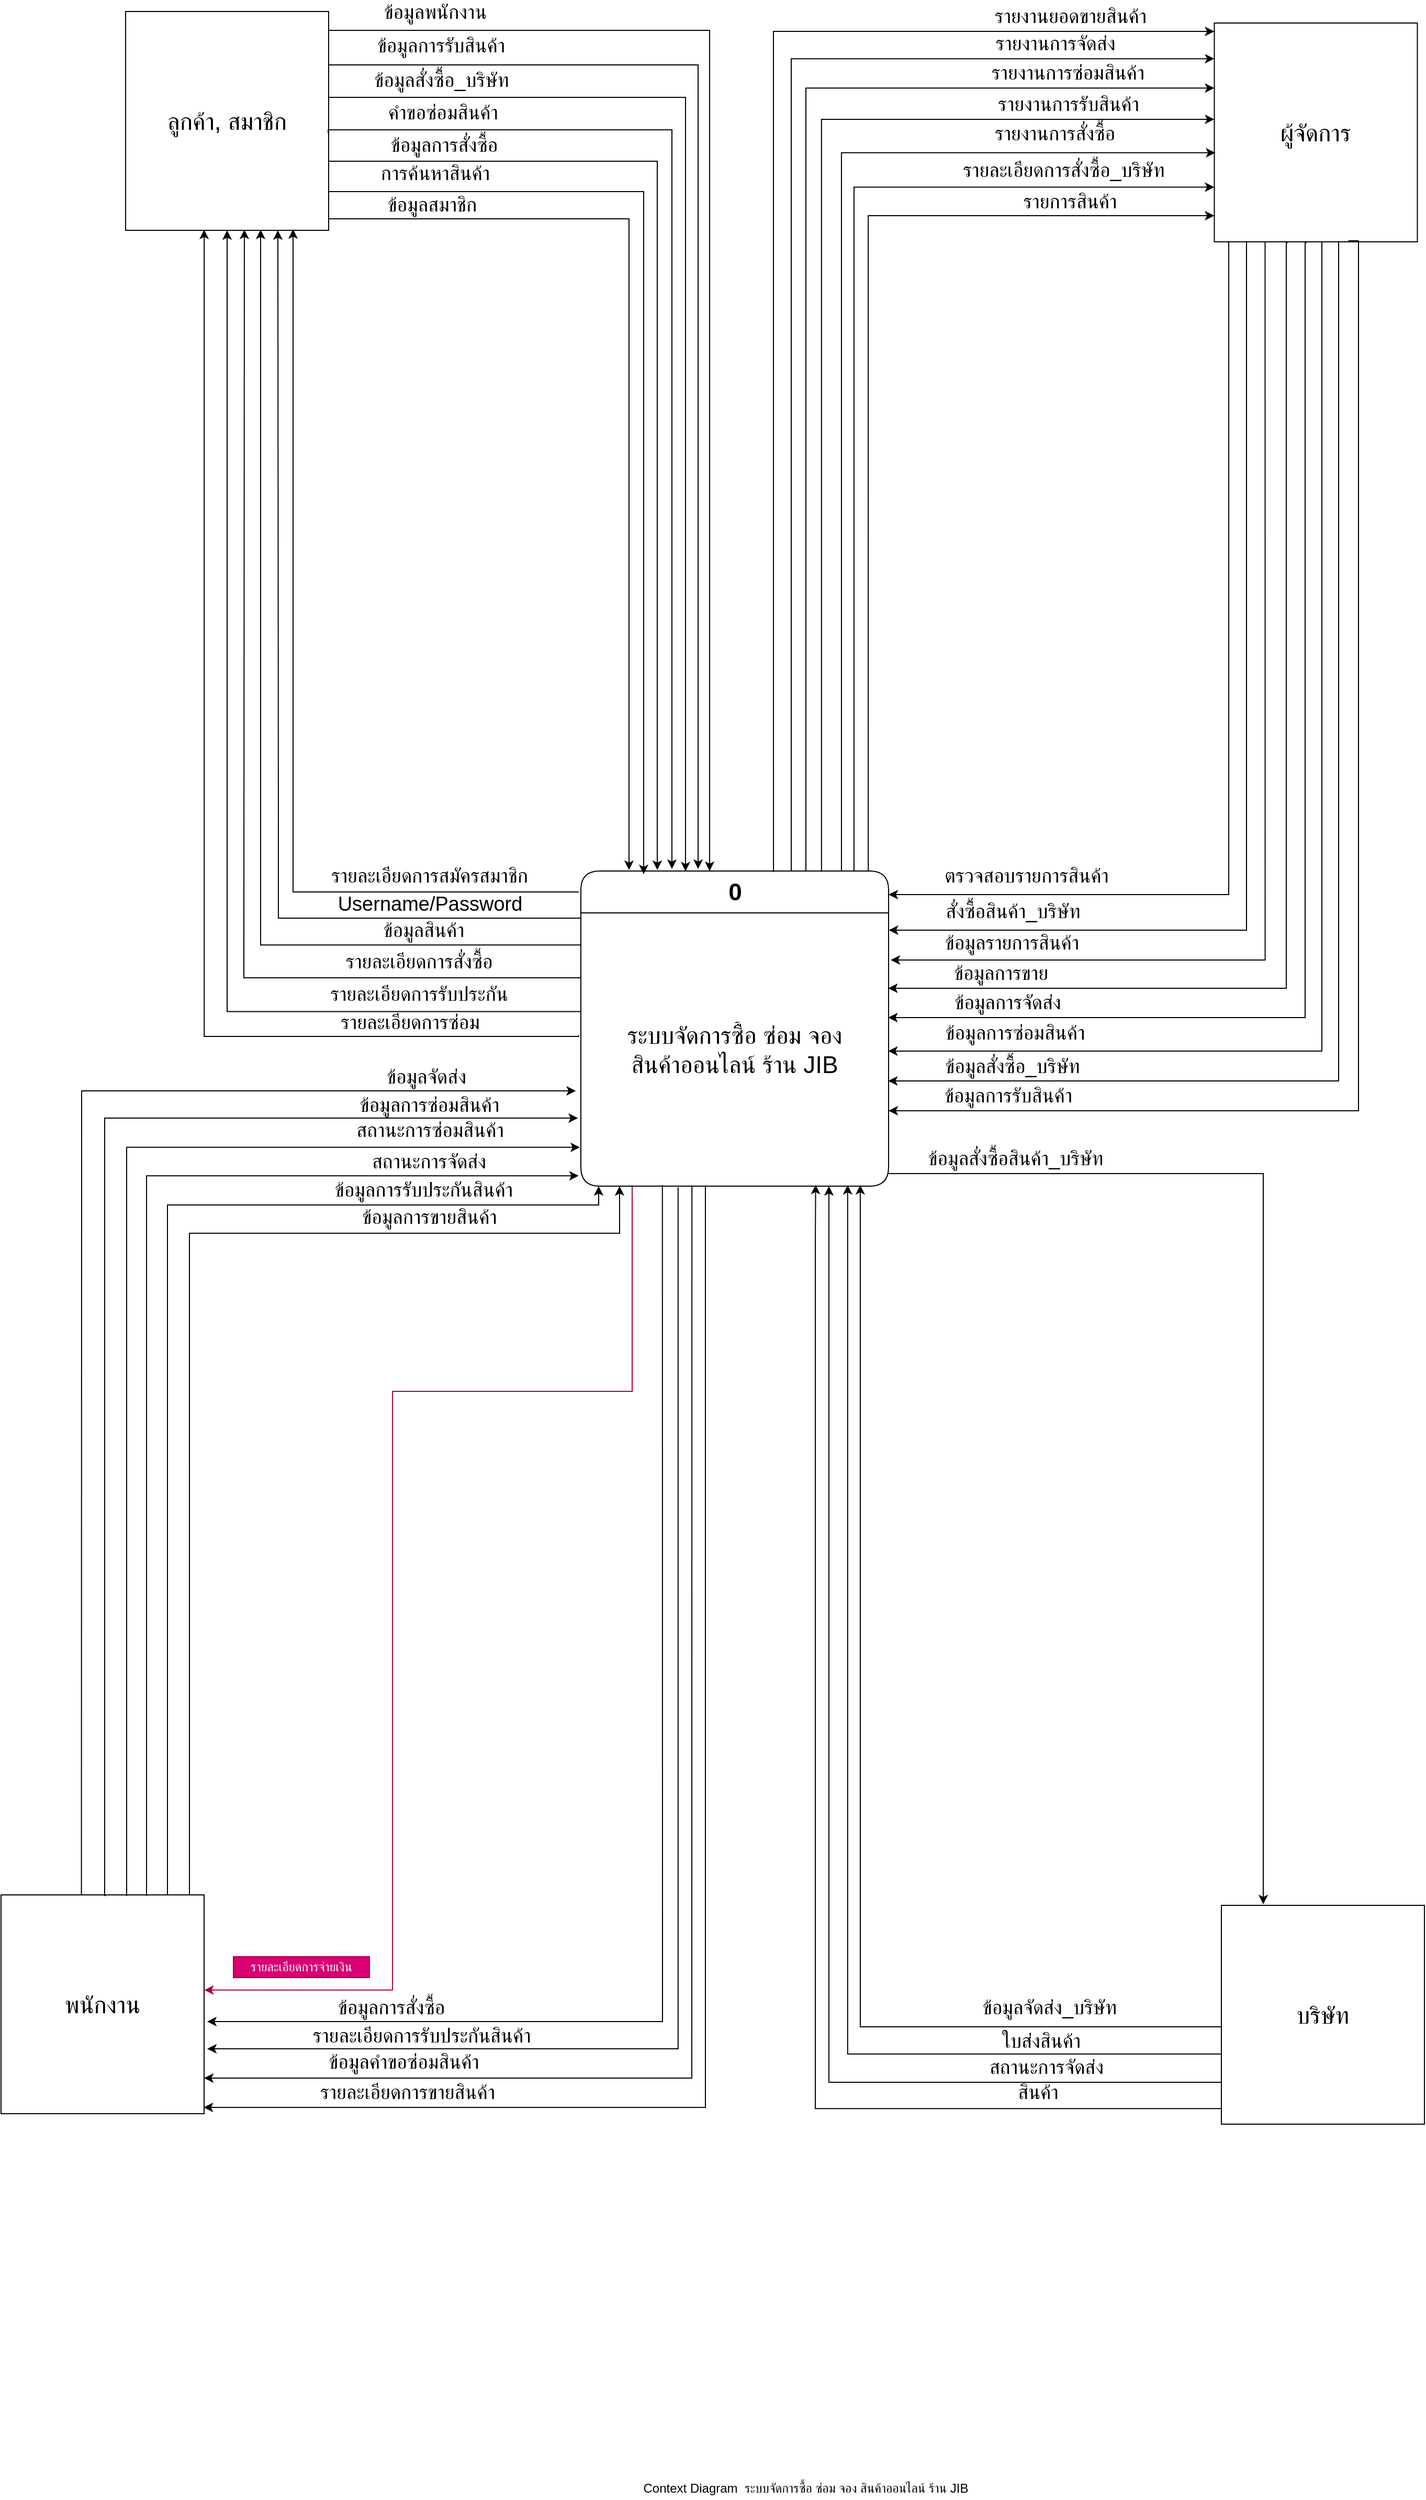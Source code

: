 <mxfile version="14.5.1" type="github">
  <diagram id="piSAjxvNjsATT06_tmGj" name="Page-1">
    <mxGraphModel dx="2031" dy="1844" grid="0" gridSize="10" guides="1" tooltips="1" connect="1" arrows="1" fold="1" page="0" pageScale="1" pageWidth="850" pageHeight="1100" math="0" shadow="0">
      <root>
        <mxCell id="0" />
        <mxCell id="1" parent="0" />
        <mxCell id="K2hIcIQr3NRvpB6Ntuvf-3" value="ลูกค้า, สมาชิก" style="rounded=0;whiteSpace=wrap;html=1;fontSize=23;" parent="1" vertex="1">
          <mxGeometry x="-562" y="-861" width="194" height="209" as="geometry" />
        </mxCell>
        <mxCell id="K2hIcIQr3NRvpB6Ntuvf-6" value="ผู้จัดการ" style="rounded=0;whiteSpace=wrap;html=1;fontSize=23;" parent="1" vertex="1">
          <mxGeometry x="478.25" y="-850" width="194" height="209" as="geometry" />
        </mxCell>
        <mxCell id="WleY1IvYI3spGeeIoT7s-67" style="edgeStyle=orthogonalEdgeStyle;rounded=0;orthogonalLoop=1;jettySize=auto;html=1;entryX=0.908;entryY=0.996;entryDx=0;entryDy=0;entryPerimeter=0;" parent="1" source="K2hIcIQr3NRvpB6Ntuvf-7" target="WleY1IvYI3spGeeIoT7s-2" edge="1">
          <mxGeometry relative="1" as="geometry">
            <mxPoint x="140" y="266" as="targetPoint" />
            <Array as="points">
              <mxPoint x="140" y="1064" />
            </Array>
          </mxGeometry>
        </mxCell>
        <mxCell id="WleY1IvYI3spGeeIoT7s-68" style="edgeStyle=orthogonalEdgeStyle;rounded=0;orthogonalLoop=1;jettySize=auto;html=1;entryX=0.867;entryY=0.996;entryDx=0;entryDy=0;entryPerimeter=0;" parent="1" source="K2hIcIQr3NRvpB6Ntuvf-7" target="WleY1IvYI3spGeeIoT7s-2" edge="1">
          <mxGeometry relative="1" as="geometry">
            <mxPoint x="149" y="301" as="targetPoint" />
            <Array as="points">
              <mxPoint x="128" y="1090" />
            </Array>
          </mxGeometry>
        </mxCell>
        <mxCell id="K2hIcIQr3NRvpB6Ntuvf-7" value="บริษัท" style="rounded=0;whiteSpace=wrap;html=1;fontSize=23;" parent="1" vertex="1">
          <mxGeometry x="485" y="948" width="194" height="209" as="geometry" />
        </mxCell>
        <mxCell id="K2hIcIQr3NRvpB6Ntuvf-15" value="Context Diagram&amp;nbsp; ระบบจัดการซื้อ ซ่อม จอง สินค้าออนไลน์ ร้าน JIB" style="text;html=1;strokeColor=none;fillColor=none;align=center;verticalAlign=middle;whiteSpace=wrap;rounded=0;" parent="1" vertex="1">
          <mxGeometry x="-92" y="1495" width="360" height="20" as="geometry" />
        </mxCell>
        <mxCell id="qWm7bcT32vLPHMOBIbEn-6" style="edgeStyle=orthogonalEdgeStyle;rounded=0;orthogonalLoop=1;jettySize=auto;html=1;entryX=0.998;entryY=0.975;entryDx=0;entryDy=0;fillColor=#0050ef;entryPerimeter=0;" parent="1" source="WleY1IvYI3spGeeIoT7s-1" target="WleY1IvYI3spGeeIoT7s-29" edge="1">
          <mxGeometry relative="1" as="geometry">
            <Array as="points">
              <mxPoint x="-8" y="1141" />
              <mxPoint x="-487" y="1141" />
            </Array>
          </mxGeometry>
        </mxCell>
        <mxCell id="Gqo0Aq5WyDYDG5-ywuaz-3" style="edgeStyle=orthogonalEdgeStyle;rounded=0;orthogonalLoop=1;jettySize=auto;html=1;entryX=1.001;entryY=0.435;entryDx=0;entryDy=0;entryPerimeter=0;fillColor=#d80073;strokeColor=#A50040;" edge="1" parent="1" source="WleY1IvYI3spGeeIoT7s-1" target="WleY1IvYI3spGeeIoT7s-29">
          <mxGeometry relative="1" as="geometry">
            <Array as="points">
              <mxPoint x="-78" y="457" />
              <mxPoint x="-307" y="457" />
              <mxPoint x="-307" y="1029" />
            </Array>
          </mxGeometry>
        </mxCell>
        <mxCell id="WleY1IvYI3spGeeIoT7s-1" value="0" style="swimlane;fontStyle=1;align=center;verticalAlign=middle;childLayout=stackLayout;horizontal=1;startSize=40;horizontalStack=0;resizeParent=1;resizeParentMax=0;resizeLast=0;collapsible=0;marginBottom=0;html=1;rounded=1;fontSize=23;" parent="1" vertex="1">
          <mxGeometry x="-127" y="-40" width="294" height="301" as="geometry" />
        </mxCell>
        <mxCell id="WleY1IvYI3spGeeIoT7s-2" value="&lt;div style=&quot;font-size: 23px;&quot;&gt;ระบบจัดการซื้อ ซ่อม จอง &lt;br style=&quot;font-size: 23px;&quot;&gt;&lt;/div&gt;&lt;div style=&quot;font-size: 23px;&quot;&gt;สินค้าออนไลน์ ร้าน JIB&lt;/div&gt;" style="text;html=1;strokeColor=none;fillColor=none;align=center;verticalAlign=middle;spacingLeft=4;spacingRight=4;overflow=hidden;rotatable=0;points=[[0,0.5],[1,0.5]];portConstraint=eastwest;fontSize=23;" parent="WleY1IvYI3spGeeIoT7s-1" vertex="1">
          <mxGeometry y="40" width="294" height="261" as="geometry" />
        </mxCell>
        <mxCell id="WleY1IvYI3spGeeIoT7s-7" value="ข้อมูลสมาชิก" style="text;html=1;strokeColor=none;fillColor=none;align=center;verticalAlign=middle;whiteSpace=wrap;rounded=0;fontSize=19;" parent="1" vertex="1">
          <mxGeometry x="-341" y="-686" width="144" height="20" as="geometry" />
        </mxCell>
        <mxCell id="WleY1IvYI3spGeeIoT7s-9" style="edgeStyle=orthogonalEdgeStyle;rounded=0;orthogonalLoop=1;jettySize=auto;html=1;entryX=0.826;entryY=0.995;entryDx=0;entryDy=0;entryPerimeter=0;fontFamily=Helvetica;" parent="1" target="K2hIcIQr3NRvpB6Ntuvf-3" edge="1">
          <mxGeometry relative="1" as="geometry">
            <mxPoint x="-129" y="-20" as="sourcePoint" />
            <mxPoint x="-1071" y="-20" as="targetPoint" />
            <Array as="points">
              <mxPoint x="-402" y="-20" />
              <mxPoint x="-402" y="-653" />
            </Array>
          </mxGeometry>
        </mxCell>
        <mxCell id="WleY1IvYI3spGeeIoT7s-10" value="รายละเอียดการสมัครสมาชิก" style="text;html=1;strokeColor=none;fillColor=none;align=center;verticalAlign=middle;whiteSpace=wrap;rounded=0;fontSize=19;" parent="1" vertex="1">
          <mxGeometry x="-408" y="-45" width="273" height="20" as="geometry" />
        </mxCell>
        <mxCell id="WleY1IvYI3spGeeIoT7s-12" style="edgeStyle=orthogonalEdgeStyle;rounded=0;orthogonalLoop=1;jettySize=auto;html=1;entryX=0.75;entryY=1;entryDx=0;entryDy=0;" parent="1" target="K2hIcIQr3NRvpB6Ntuvf-3" edge="1">
          <mxGeometry relative="1" as="geometry">
            <mxPoint x="-1108" y="-76" as="targetPoint" />
            <Array as="points">
              <mxPoint x="-416" y="5" />
              <mxPoint x="-416" y="-64" />
              <mxPoint x="-416" y="-64" />
            </Array>
            <mxPoint x="-127" y="5.034" as="sourcePoint" />
          </mxGeometry>
        </mxCell>
        <mxCell id="WleY1IvYI3spGeeIoT7s-13" value="Username/Password" style="text;html=1;strokeColor=none;fillColor=none;align=center;verticalAlign=middle;whiteSpace=wrap;rounded=0;fontSize=19;" parent="1" vertex="1">
          <mxGeometry x="-346" y="-18" width="150" height="20" as="geometry" />
        </mxCell>
        <mxCell id="WleY1IvYI3spGeeIoT7s-18" value="การค้นหาสินค้า" style="text;html=1;strokeColor=none;fillColor=none;align=center;verticalAlign=middle;whiteSpace=wrap;rounded=0;fontSize=19;" parent="1" vertex="1">
          <mxGeometry x="-343" y="-716" width="154" height="20" as="geometry" />
        </mxCell>
        <mxCell id="WleY1IvYI3spGeeIoT7s-21" value="ข้อมูลการสั่งซื้อ" style="text;html=1;strokeColor=none;fillColor=none;align=center;verticalAlign=middle;whiteSpace=wrap;rounded=0;fontSize=19;" parent="1" vertex="1">
          <mxGeometry x="-345.5" y="-743" width="175" height="20" as="geometry" />
        </mxCell>
        <mxCell id="WleY1IvYI3spGeeIoT7s-24" value="ข้อมูลสินค้า" style="text;html=1;strokeColor=none;fillColor=none;align=center;verticalAlign=middle;whiteSpace=wrap;rounded=0;fontSize=19;" parent="1" vertex="1">
          <mxGeometry x="-332" y="7" width="110" height="20" as="geometry" />
        </mxCell>
        <mxCell id="WleY1IvYI3spGeeIoT7s-26" value="รายละเอียดการสั่งซื้อ" style="text;html=1;strokeColor=none;fillColor=none;align=center;verticalAlign=middle;whiteSpace=wrap;rounded=0;fontSize=19;" parent="1" vertex="1">
          <mxGeometry x="-393.5" y="37" width="223" height="20" as="geometry" />
        </mxCell>
        <mxCell id="WleY1IvYI3spGeeIoT7s-27" value="รายละเอียดการรับประกัน" style="text;html=1;strokeColor=none;fillColor=none;align=center;verticalAlign=middle;whiteSpace=wrap;rounded=0;fontSize=19;" parent="1" vertex="1">
          <mxGeometry x="-398.5" y="68" width="233" height="20" as="geometry" />
        </mxCell>
        <mxCell id="qWm7bcT32vLPHMOBIbEn-2" style="edgeStyle=orthogonalEdgeStyle;rounded=0;orthogonalLoop=1;jettySize=auto;html=1;fillColor=#a20025;" parent="1" source="WleY1IvYI3spGeeIoT7s-29" target="WleY1IvYI3spGeeIoT7s-2" edge="1">
          <mxGeometry relative="1" as="geometry">
            <mxPoint x="-110" y="263" as="targetPoint" />
            <Array as="points">
              <mxPoint x="-522" y="279" />
              <mxPoint x="-110" y="279" />
            </Array>
          </mxGeometry>
        </mxCell>
        <mxCell id="qWm7bcT32vLPHMOBIbEn-4" style="edgeStyle=orthogonalEdgeStyle;rounded=0;orthogonalLoop=1;jettySize=auto;html=1;fillColor=#a20025;exitX=0.928;exitY=0.005;exitDx=0;exitDy=0;exitPerimeter=0;" parent="1" source="WleY1IvYI3spGeeIoT7s-29" edge="1">
          <mxGeometry relative="1" as="geometry">
            <mxPoint x="-90.03" y="261" as="targetPoint" />
            <mxPoint x="-82.03" y="527" as="sourcePoint" />
            <Array as="points">
              <mxPoint x="-501" y="306" />
              <mxPoint x="-90" y="306" />
            </Array>
          </mxGeometry>
        </mxCell>
        <mxCell id="WleY1IvYI3spGeeIoT7s-29" value="พนักงาน" style="rounded=0;whiteSpace=wrap;html=1;fontSize=23;" parent="1" vertex="1">
          <mxGeometry x="-681" y="938" width="194" height="209" as="geometry" />
        </mxCell>
        <mxCell id="WleY1IvYI3spGeeIoT7s-34" value="ข้อมูลจัดส่ง" style="text;html=1;strokeColor=none;fillColor=none;align=center;verticalAlign=middle;whiteSpace=wrap;rounded=0;fontSize=19;" parent="1" vertex="1">
          <mxGeometry x="-347" y="147" width="145" height="20" as="geometry" />
        </mxCell>
        <mxCell id="WleY1IvYI3spGeeIoT7s-38" value="สถานะการจัดส่ง" style="text;html=1;strokeColor=none;fillColor=none;align=center;verticalAlign=middle;whiteSpace=wrap;rounded=0;fontSize=19;" parent="1" vertex="1">
          <mxGeometry x="-347" y="229" width="150" height="18" as="geometry" />
        </mxCell>
        <mxCell id="WleY1IvYI3spGeeIoT7s-39" value="ข้อมูลการสั่งซื้อ" style="text;html=1;strokeColor=none;fillColor=none;align=center;verticalAlign=middle;whiteSpace=wrap;rounded=0;fontSize=19;" parent="1" vertex="1">
          <mxGeometry x="-384" y="1036" width="152" height="20" as="geometry" />
        </mxCell>
        <mxCell id="WleY1IvYI3spGeeIoT7s-41" value="คำขอซ่อมสินค้า" style="text;html=1;strokeColor=none;fillColor=none;align=center;verticalAlign=middle;whiteSpace=wrap;rounded=0;fontSize=19;" parent="1" vertex="1">
          <mxGeometry x="-332" y="-774" width="147" height="20" as="geometry" />
        </mxCell>
        <mxCell id="WleY1IvYI3spGeeIoT7s-42" value="รายละเอียดการซ่อม" style="text;html=1;strokeColor=none;fillColor=none;align=center;verticalAlign=middle;whiteSpace=wrap;rounded=0;fontSize=19;" parent="1" vertex="1">
          <mxGeometry x="-393" y="95" width="206" height="20" as="geometry" />
        </mxCell>
        <mxCell id="WleY1IvYI3spGeeIoT7s-47" value="รายละเอียดการรับประกันสินค้า" style="text;html=1;strokeColor=none;fillColor=none;align=center;verticalAlign=middle;whiteSpace=wrap;rounded=0;fontSize=19;" parent="1" vertex="1">
          <mxGeometry x="-401" y="1062.5" width="244" height="20" as="geometry" />
        </mxCell>
        <mxCell id="WleY1IvYI3spGeeIoT7s-48" value="ข้อมูลคำขอซ่อมสินค้า" style="text;html=1;strokeColor=none;fillColor=none;align=center;verticalAlign=middle;whiteSpace=wrap;rounded=0;fontSize=19;" parent="1" vertex="1">
          <mxGeometry x="-390" y="1088" width="188" height="20" as="geometry" />
        </mxCell>
        <mxCell id="WleY1IvYI3spGeeIoT7s-52" style="edgeStyle=orthogonalEdgeStyle;rounded=0;orthogonalLoop=1;jettySize=auto;html=1;entryX=-0.007;entryY=0.962;entryDx=0;entryDy=0;entryPerimeter=0;" parent="1" target="WleY1IvYI3spGeeIoT7s-2" edge="1">
          <mxGeometry relative="1" as="geometry">
            <mxPoint x="-542" y="939" as="sourcePoint" />
            <mxPoint x="-161" y="272" as="targetPoint" />
            <Array as="points">
              <mxPoint x="-542" y="939" />
              <mxPoint x="-542" y="251" />
            </Array>
          </mxGeometry>
        </mxCell>
        <mxCell id="WleY1IvYI3spGeeIoT7s-53" value="ข้อมูลการซ่อมสินค้า" style="text;html=1;strokeColor=none;fillColor=none;align=center;verticalAlign=middle;whiteSpace=wrap;rounded=0;fontSize=19;" parent="1" vertex="1">
          <mxGeometry x="-356" y="174" width="169" height="20" as="geometry" />
        </mxCell>
        <mxCell id="WleY1IvYI3spGeeIoT7s-54" value="สถานะการซ่อมสินค้า" style="text;html=1;strokeColor=none;fillColor=none;align=center;verticalAlign=middle;whiteSpace=wrap;rounded=0;fontSize=19;" parent="1" vertex="1">
          <mxGeometry x="-353" y="198" width="164" height="20" as="geometry" />
        </mxCell>
        <mxCell id="WleY1IvYI3spGeeIoT7s-61" value="ตรวจสอบรายการสินค้า" style="text;html=1;strokeColor=none;fillColor=none;align=center;verticalAlign=middle;whiteSpace=wrap;rounded=0;fontSize=19;" parent="1" vertex="1">
          <mxGeometry x="181" y="-45" width="236" height="20" as="geometry" />
        </mxCell>
        <mxCell id="WleY1IvYI3spGeeIoT7s-64" value="สั่งซื้อสินค้า_บริษัท" style="text;html=1;strokeColor=none;fillColor=none;align=center;verticalAlign=middle;whiteSpace=wrap;rounded=0;fontSize=19;" parent="1" vertex="1">
          <mxGeometry x="146" y="-11" width="280" height="20" as="geometry" />
        </mxCell>
        <mxCell id="WleY1IvYI3spGeeIoT7s-65" value="รายการสินค้า" style="text;html=1;strokeColor=none;fillColor=none;align=center;verticalAlign=middle;whiteSpace=wrap;rounded=0;fontSize=19;" parent="1" vertex="1">
          <mxGeometry x="264" y="-689" width="153" height="20" as="geometry" />
        </mxCell>
        <mxCell id="WleY1IvYI3spGeeIoT7s-66" value="รายละเอียดการสั่งซื้อ_บริษัท" style="text;html=1;strokeColor=none;fillColor=none;align=center;verticalAlign=middle;whiteSpace=wrap;rounded=0;fontSize=19;" parent="1" vertex="1">
          <mxGeometry x="203" y="-719" width="263" height="20" as="geometry" />
        </mxCell>
        <mxCell id="WleY1IvYI3spGeeIoT7s-69" style="edgeStyle=orthogonalEdgeStyle;rounded=0;orthogonalLoop=1;jettySize=auto;html=1;" parent="1" source="WleY1IvYI3spGeeIoT7s-2" edge="1">
          <mxGeometry relative="1" as="geometry">
            <mxPoint x="525" y="947" as="targetPoint" />
            <Array as="points">
              <mxPoint x="525" y="249" />
            </Array>
          </mxGeometry>
        </mxCell>
        <mxCell id="WleY1IvYI3spGeeIoT7s-70" value="ข้อมูลสั่งซื้อสินค้า_บริษัท" style="text;html=1;strokeColor=none;fillColor=none;align=center;verticalAlign=middle;whiteSpace=wrap;rounded=0;fontSize=19;" parent="1" vertex="1">
          <mxGeometry x="119.5" y="225" width="337" height="20" as="geometry" />
        </mxCell>
        <mxCell id="WleY1IvYI3spGeeIoT7s-71" value="ข้อมูลจัดส่ง_บริษัท" style="text;html=1;strokeColor=none;fillColor=none;align=center;verticalAlign=middle;whiteSpace=wrap;rounded=0;fontSize=19;" parent="1" vertex="1">
          <mxGeometry x="234.75" y="1036" width="171.62" height="20" as="geometry" />
        </mxCell>
        <mxCell id="WleY1IvYI3spGeeIoT7s-72" value="สถานะการจัดส่ง" style="text;html=1;strokeColor=none;fillColor=none;align=center;verticalAlign=middle;whiteSpace=wrap;rounded=0;fontSize=19;" parent="1" vertex="1">
          <mxGeometry x="250.88" y="1093" width="133.5" height="20" as="geometry" />
        </mxCell>
        <mxCell id="WleY1IvYI3spGeeIoT7s-76" value="ข้อมูลสั่งซื้อ_บริษัท" style="text;html=1;strokeColor=none;fillColor=none;align=center;verticalAlign=middle;whiteSpace=wrap;rounded=0;fontSize=19;" parent="1" vertex="1">
          <mxGeometry x="-350.5" y="-805" width="180" height="20" as="geometry" />
        </mxCell>
        <mxCell id="WleY1IvYI3spGeeIoT7s-77" value="ข้อมูลพนักงาน" style="text;html=1;strokeColor=none;fillColor=none;align=center;verticalAlign=middle;whiteSpace=wrap;rounded=0;fontSize=19;" parent="1" vertex="1">
          <mxGeometry x="-336" y="-870" width="140" height="20" as="geometry" />
        </mxCell>
        <mxCell id="WleY1IvYI3spGeeIoT7s-79" value="ข้อมูลการรับสินค้า" style="text;html=1;strokeColor=none;fillColor=none;align=center;verticalAlign=middle;whiteSpace=wrap;rounded=0;fontSize=19;" parent="1" vertex="1">
          <mxGeometry x="-356" y="-838" width="191" height="20" as="geometry" />
        </mxCell>
        <mxCell id="WleY1IvYI3spGeeIoT7s-82" value="ใบส่งสินค้า" style="text;html=1;strokeColor=none;fillColor=none;align=center;verticalAlign=middle;whiteSpace=wrap;rounded=0;fontSize=19;" parent="1" vertex="1">
          <mxGeometry x="206" y="1068" width="213.62" height="20" as="geometry" />
        </mxCell>
        <mxCell id="WleY1IvYI3spGeeIoT7s-83" value="สินค้า" style="text;html=1;strokeColor=none;fillColor=none;align=center;verticalAlign=middle;whiteSpace=wrap;rounded=0;fontSize=19;" parent="1" vertex="1">
          <mxGeometry x="240" y="1117" width="140" height="20" as="geometry" />
        </mxCell>
        <mxCell id="WleY1IvYI3spGeeIoT7s-91" value="ข้อมูลรายการสินค้า" style="text;html=1;strokeColor=none;fillColor=none;align=center;verticalAlign=middle;whiteSpace=wrap;rounded=0;fontSize=19;" parent="1" vertex="1">
          <mxGeometry x="171.13" y="19" width="227.75" height="20" as="geometry" />
        </mxCell>
        <mxCell id="WleY1IvYI3spGeeIoT7s-92" value="ข้อมูลการขาย" style="text;html=1;strokeColor=none;fillColor=none;align=center;verticalAlign=middle;whiteSpace=wrap;rounded=0;fontSize=19;" parent="1" vertex="1">
          <mxGeometry x="218" y="48" width="112.5" height="20" as="geometry" />
        </mxCell>
        <mxCell id="WleY1IvYI3spGeeIoT7s-93" value="ข้อมูลการจัดส่ง" style="text;html=1;strokeColor=none;fillColor=none;align=center;verticalAlign=middle;whiteSpace=wrap;rounded=0;fontSize=19;" parent="1" vertex="1">
          <mxGeometry x="203" y="76" width="156" height="20" as="geometry" />
        </mxCell>
        <mxCell id="WleY1IvYI3spGeeIoT7s-94" value="ข้อมูลการซ่อมสินค้า" style="text;html=1;strokeColor=none;fillColor=none;align=center;verticalAlign=middle;whiteSpace=wrap;rounded=0;fontSize=19;" parent="1" vertex="1">
          <mxGeometry x="185" y="105" width="206" height="20" as="geometry" />
        </mxCell>
        <mxCell id="WleY1IvYI3spGeeIoT7s-95" value="ข้อมูลสั่งซื้อ_บริษัท" style="text;html=1;strokeColor=none;fillColor=none;align=center;verticalAlign=middle;whiteSpace=wrap;rounded=0;fontSize=19;" parent="1" vertex="1">
          <mxGeometry x="166.63" y="137" width="236.75" height="20" as="geometry" />
        </mxCell>
        <mxCell id="WleY1IvYI3spGeeIoT7s-96" value="ข้อมูลการรับสินค้า" style="text;html=1;strokeColor=none;fillColor=none;align=center;verticalAlign=middle;whiteSpace=wrap;rounded=0;fontSize=19;" parent="1" vertex="1">
          <mxGeometry x="177.63" y="165" width="206.75" height="20" as="geometry" />
        </mxCell>
        <mxCell id="WleY1IvYI3spGeeIoT7s-98" style="edgeStyle=orthogonalEdgeStyle;rounded=0;orthogonalLoop=1;jettySize=auto;html=1;exitX=0.934;exitY=0.002;exitDx=0;exitDy=0;exitPerimeter=0;" parent="1" source="WleY1IvYI3spGeeIoT7s-1" target="K2hIcIQr3NRvpB6Ntuvf-6" edge="1">
          <mxGeometry relative="1" as="geometry">
            <mxPoint x="148" y="-45" as="sourcePoint" />
            <mxPoint x="546" y="-666" as="targetPoint" />
            <Array as="points">
              <mxPoint x="148" y="-666" />
            </Array>
          </mxGeometry>
        </mxCell>
        <mxCell id="WleY1IvYI3spGeeIoT7s-103" value="รายงานยอดขายสินค้า" style="text;html=1;strokeColor=none;fillColor=none;align=center;verticalAlign=middle;whiteSpace=wrap;rounded=0;fontSize=19;" parent="1" vertex="1">
          <mxGeometry x="233.5" y="-866" width="214" height="20" as="geometry" />
        </mxCell>
        <mxCell id="WleY1IvYI3spGeeIoT7s-104" value="รายงานการจัดส่ง" style="text;html=1;strokeColor=none;fillColor=none;align=center;verticalAlign=middle;whiteSpace=wrap;rounded=0;fontSize=19;" parent="1" vertex="1">
          <mxGeometry x="195.88" y="-838" width="260.5" height="15" as="geometry" />
        </mxCell>
        <mxCell id="WleY1IvYI3spGeeIoT7s-105" value="รายงานการซ่อมสินค้า" style="text;html=1;strokeColor=none;fillColor=none;align=center;verticalAlign=middle;whiteSpace=wrap;rounded=0;fontSize=19;" parent="1" vertex="1">
          <mxGeometry x="234.75" y="-812" width="207" height="20" as="geometry" />
        </mxCell>
        <mxCell id="WleY1IvYI3spGeeIoT7s-106" value="รายงานการรับสินค้า" style="text;html=1;strokeColor=none;fillColor=none;align=center;verticalAlign=middle;whiteSpace=wrap;rounded=0;fontSize=19;" parent="1" vertex="1">
          <mxGeometry x="210.5" y="-782" width="255.5" height="20" as="geometry" />
        </mxCell>
        <mxCell id="WleY1IvYI3spGeeIoT7s-107" value="รายงานการสั่งซื้อ" style="text;html=1;strokeColor=none;fillColor=none;align=center;verticalAlign=middle;whiteSpace=wrap;rounded=0;fontSize=19;" parent="1" vertex="1">
          <mxGeometry x="174" y="-754" width="304.25" height="20" as="geometry" />
        </mxCell>
        <mxCell id="RL9I21s0BJfrkqSLGa-t-9" style="edgeStyle=orthogonalEdgeStyle;rounded=0;orthogonalLoop=1;jettySize=auto;html=1;entryX=0.667;entryY=0.997;entryDx=0;entryDy=0;entryPerimeter=0;" parent="1" target="K2hIcIQr3NRvpB6Ntuvf-3" edge="1">
          <mxGeometry relative="1" as="geometry">
            <mxPoint x="-1139" y="-76" as="targetPoint" />
            <Array as="points">
              <mxPoint x="-433" y="31" />
              <mxPoint x="-433" y="-653" />
            </Array>
            <mxPoint x="-127" y="30.624" as="sourcePoint" />
          </mxGeometry>
        </mxCell>
        <mxCell id="RL9I21s0BJfrkqSLGa-t-10" style="edgeStyle=orthogonalEdgeStyle;rounded=0;orthogonalLoop=1;jettySize=auto;html=1;entryX=0.585;entryY=0.997;entryDx=0;entryDy=0;entryPerimeter=0;" parent="1" target="K2hIcIQr3NRvpB6Ntuvf-3" edge="1">
          <mxGeometry relative="1" as="geometry">
            <mxPoint x="-1221" y="34" as="targetPoint" />
            <Array as="points">
              <mxPoint x="-449" y="62" />
              <mxPoint x="-449" y="34" />
              <mxPoint x="-448" y="34" />
            </Array>
            <mxPoint x="-127" y="62.004" as="sourcePoint" />
          </mxGeometry>
        </mxCell>
        <mxCell id="RL9I21s0BJfrkqSLGa-t-11" style="edgeStyle=orthogonalEdgeStyle;rounded=0;orthogonalLoop=1;jettySize=auto;html=1;entryX=0.5;entryY=1;entryDx=0;entryDy=0;fontStyle=1" parent="1" target="K2hIcIQr3NRvpB6Ntuvf-3" edge="1">
          <mxGeometry relative="1" as="geometry">
            <mxPoint x="-1106.602" y="-12.997" as="targetPoint" />
            <Array as="points">
              <mxPoint x="-465" y="94" />
            </Array>
            <mxPoint x="-127" y="94.254" as="sourcePoint" />
          </mxGeometry>
        </mxCell>
        <mxCell id="RL9I21s0BJfrkqSLGa-t-12" style="edgeStyle=orthogonalEdgeStyle;rounded=0;orthogonalLoop=1;jettySize=auto;html=1;entryX=0.387;entryY=0.997;entryDx=0;entryDy=0;exitX=-0.007;exitY=0.463;exitDx=0;exitDy=0;exitPerimeter=0;entryPerimeter=0;" parent="1" target="K2hIcIQr3NRvpB6Ntuvf-3" edge="1">
          <mxGeometry relative="1" as="geometry">
            <mxPoint x="-1129" y="-70" as="targetPoint" />
            <Array as="points">
              <mxPoint x="-129" y="118" />
              <mxPoint x="-487" y="118" />
            </Array>
            <mxPoint x="-129.058" y="116.843" as="sourcePoint" />
          </mxGeometry>
        </mxCell>
        <mxCell id="RL9I21s0BJfrkqSLGa-t-19" style="edgeStyle=orthogonalEdgeStyle;rounded=0;orthogonalLoop=1;jettySize=auto;html=1;exitX=1;exitY=0.081;exitDx=0;exitDy=0;exitPerimeter=0;" parent="1" source="K2hIcIQr3NRvpB6Ntuvf-3" edge="1">
          <mxGeometry relative="1" as="geometry">
            <mxPoint x="-4" y="-40" as="targetPoint" />
            <Array as="points">
              <mxPoint x="-368" y="-843" />
              <mxPoint x="-4" y="-843" />
              <mxPoint x="-4" y="-40" />
            </Array>
            <mxPoint x="-1024" y="-836" as="sourcePoint" />
          </mxGeometry>
        </mxCell>
        <mxCell id="_3QElTUJJi6MxH5GooZX-10" style="edgeStyle=orthogonalEdgeStyle;rounded=0;orthogonalLoop=1;jettySize=auto;html=1;" parent="1" source="K2hIcIQr3NRvpB6Ntuvf-6" edge="1">
          <mxGeometry relative="1" as="geometry">
            <mxPoint x="775" y="-258" as="sourcePoint" />
            <mxPoint x="167" y="-17.5" as="targetPoint" />
            <Array as="points">
              <mxPoint x="492" y="-17" />
            </Array>
          </mxGeometry>
        </mxCell>
        <mxCell id="_3QElTUJJi6MxH5GooZX-18" style="edgeStyle=orthogonalEdgeStyle;rounded=0;orthogonalLoop=1;jettySize=auto;html=1;entryX=0;entryY=0.75;entryDx=0;entryDy=0;" parent="1" source="WleY1IvYI3spGeeIoT7s-1" target="K2hIcIQr3NRvpB6Ntuvf-6" edge="1">
          <mxGeometry relative="1" as="geometry">
            <mxPoint x="134" y="-42" as="sourcePoint" />
            <mxPoint x="536" y="-694" as="targetPoint" />
            <Array as="points">
              <mxPoint x="134" y="-693" />
            </Array>
          </mxGeometry>
        </mxCell>
        <mxCell id="_3QElTUJJi6MxH5GooZX-19" style="edgeStyle=orthogonalEdgeStyle;rounded=0;orthogonalLoop=1;jettySize=auto;html=1;entryX=0.005;entryY=0.593;entryDx=0;entryDy=0;entryPerimeter=0;" parent="1" source="WleY1IvYI3spGeeIoT7s-1" target="K2hIcIQr3NRvpB6Ntuvf-6" edge="1">
          <mxGeometry relative="1" as="geometry">
            <mxPoint x="122" y="-48" as="sourcePoint" />
            <mxPoint x="538.5" y="-726" as="targetPoint" />
            <Array as="points">
              <mxPoint x="122" y="-726" />
            </Array>
          </mxGeometry>
        </mxCell>
        <mxCell id="_3QElTUJJi6MxH5GooZX-20" style="edgeStyle=orthogonalEdgeStyle;rounded=0;orthogonalLoop=1;jettySize=auto;html=1;entryX=0;entryY=0.44;entryDx=0;entryDy=0;entryPerimeter=0;exitX=0.782;exitY=0.002;exitDx=0;exitDy=0;exitPerimeter=0;" parent="1" source="WleY1IvYI3spGeeIoT7s-1" target="K2hIcIQr3NRvpB6Ntuvf-6" edge="1">
          <mxGeometry relative="1" as="geometry">
            <mxPoint x="102" y="-44" as="sourcePoint" />
            <mxPoint x="538" y="-758" as="targetPoint" />
            <Array as="points">
              <mxPoint x="103" y="-758" />
            </Array>
          </mxGeometry>
        </mxCell>
        <mxCell id="_3QElTUJJi6MxH5GooZX-21" style="edgeStyle=orthogonalEdgeStyle;rounded=0;orthogonalLoop=1;jettySize=auto;html=1;entryX=0;entryY=0.297;entryDx=0;entryDy=0;entryPerimeter=0;" parent="1" source="WleY1IvYI3spGeeIoT7s-1" target="K2hIcIQr3NRvpB6Ntuvf-6" edge="1">
          <mxGeometry relative="1" as="geometry">
            <mxPoint x="88" y="-45" as="sourcePoint" />
            <mxPoint x="540" y="-788" as="targetPoint" />
            <Array as="points">
              <mxPoint x="88" y="-788" />
            </Array>
          </mxGeometry>
        </mxCell>
        <mxCell id="_3QElTUJJi6MxH5GooZX-22" style="edgeStyle=orthogonalEdgeStyle;rounded=0;orthogonalLoop=1;jettySize=auto;html=1;entryX=0;entryY=0.163;entryDx=0;entryDy=0;entryPerimeter=0;" parent="1" source="WleY1IvYI3spGeeIoT7s-1" target="K2hIcIQr3NRvpB6Ntuvf-6" edge="1">
          <mxGeometry relative="1" as="geometry">
            <mxPoint x="74" y="-45" as="sourcePoint" />
            <mxPoint x="542" y="-816" as="targetPoint" />
            <Array as="points">
              <mxPoint x="74" y="-816" />
            </Array>
          </mxGeometry>
        </mxCell>
        <mxCell id="_3QElTUJJi6MxH5GooZX-23" style="edgeStyle=orthogonalEdgeStyle;rounded=0;orthogonalLoop=1;jettySize=auto;html=1;exitX=0.626;exitY=0.003;exitDx=0;exitDy=0;exitPerimeter=0;" parent="1" source="WleY1IvYI3spGeeIoT7s-1" target="K2hIcIQr3NRvpB6Ntuvf-6" edge="1">
          <mxGeometry relative="1" as="geometry">
            <mxPoint x="53" y="-49" as="sourcePoint" />
            <mxPoint x="545" y="-842" as="targetPoint" />
            <Array as="points">
              <mxPoint x="57" y="-842" />
            </Array>
          </mxGeometry>
        </mxCell>
        <mxCell id="_3QElTUJJi6MxH5GooZX-25" style="edgeStyle=orthogonalEdgeStyle;rounded=0;orthogonalLoop=1;jettySize=auto;html=1;" parent="1" source="K2hIcIQr3NRvpB6Ntuvf-6" edge="1">
          <mxGeometry relative="1" as="geometry">
            <mxPoint x="579" y="-639" as="sourcePoint" />
            <mxPoint x="167.25" y="16.5" as="targetPoint" />
            <Array as="points">
              <mxPoint x="509" y="17" />
            </Array>
          </mxGeometry>
        </mxCell>
        <mxCell id="_3QElTUJJi6MxH5GooZX-26" style="edgeStyle=orthogonalEdgeStyle;rounded=0;orthogonalLoop=1;jettySize=auto;html=1;exitX=0.25;exitY=1;exitDx=0;exitDy=0;" parent="1" source="K2hIcIQr3NRvpB6Ntuvf-6" edge="1">
          <mxGeometry relative="1" as="geometry">
            <mxPoint x="593" y="-631" as="sourcePoint" />
            <mxPoint x="169" y="45" as="targetPoint" />
            <Array as="points">
              <mxPoint x="526" y="-641" />
              <mxPoint x="526" y="45" />
            </Array>
          </mxGeometry>
        </mxCell>
        <mxCell id="_3QElTUJJi6MxH5GooZX-27" style="edgeStyle=orthogonalEdgeStyle;rounded=0;orthogonalLoop=1;jettySize=auto;html=1;exitX=0.361;exitY=1.005;exitDx=0;exitDy=0;exitPerimeter=0;" parent="1" source="K2hIcIQr3NRvpB6Ntuvf-6" edge="1">
          <mxGeometry relative="1" as="geometry">
            <mxPoint x="594.13" y="-614" as="sourcePoint" />
            <mxPoint x="166.63" y="72" as="targetPoint" />
            <Array as="points">
              <mxPoint x="547" y="-640" />
              <mxPoint x="547" y="72" />
            </Array>
          </mxGeometry>
        </mxCell>
        <mxCell id="_3QElTUJJi6MxH5GooZX-28" style="edgeStyle=orthogonalEdgeStyle;rounded=0;orthogonalLoop=1;jettySize=auto;html=1;exitX=0.454;exitY=1.005;exitDx=0;exitDy=0;exitPerimeter=0;" parent="1" source="K2hIcIQr3NRvpB6Ntuvf-6" edge="1">
          <mxGeometry relative="1" as="geometry">
            <mxPoint x="594.13" y="-586" as="sourcePoint" />
            <mxPoint x="166.63" y="100" as="targetPoint" />
            <Array as="points">
              <mxPoint x="565" y="-640" />
              <mxPoint x="565" y="100" />
            </Array>
          </mxGeometry>
        </mxCell>
        <mxCell id="_3QElTUJJi6MxH5GooZX-29" style="edgeStyle=orthogonalEdgeStyle;rounded=0;orthogonalLoop=1;jettySize=auto;html=1;exitX=0.536;exitY=1;exitDx=0;exitDy=0;exitPerimeter=0;" parent="1" source="K2hIcIQr3NRvpB6Ntuvf-6" edge="1">
          <mxGeometry relative="1" as="geometry">
            <mxPoint x="594.13" y="-554" as="sourcePoint" />
            <mxPoint x="166.63" y="132" as="targetPoint" />
            <Array as="points">
              <mxPoint x="581" y="-641" />
              <mxPoint x="581" y="132" />
            </Array>
          </mxGeometry>
        </mxCell>
        <mxCell id="_3QElTUJJi6MxH5GooZX-30" style="edgeStyle=orthogonalEdgeStyle;rounded=0;orthogonalLoop=1;jettySize=auto;html=1;" parent="1" source="K2hIcIQr3NRvpB6Ntuvf-6" edge="1">
          <mxGeometry relative="1" as="geometry">
            <mxPoint x="649.984" y="-612.5" as="sourcePoint" />
            <mxPoint x="166.63" y="160.5" as="targetPoint" />
            <Array as="points">
              <mxPoint x="597" y="161" />
            </Array>
          </mxGeometry>
        </mxCell>
        <mxCell id="_3QElTUJJi6MxH5GooZX-31" style="edgeStyle=orthogonalEdgeStyle;rounded=0;orthogonalLoop=1;jettySize=auto;html=1;exitX=0.66;exitY=0.995;exitDx=0;exitDy=0;exitPerimeter=0;" parent="1" source="K2hIcIQr3NRvpB6Ntuvf-6" edge="1">
          <mxGeometry relative="1" as="geometry">
            <mxPoint x="650.354" y="-584" as="sourcePoint" />
            <mxPoint x="167.0" y="189" as="targetPoint" />
            <Array as="points">
              <mxPoint x="616" y="-642" />
              <mxPoint x="616" y="189" />
            </Array>
          </mxGeometry>
        </mxCell>
        <mxCell id="_3QElTUJJi6MxH5GooZX-33" style="edgeStyle=orthogonalEdgeStyle;rounded=0;orthogonalLoop=1;jettySize=auto;html=1;exitX=1;exitY=0.081;exitDx=0;exitDy=0;exitPerimeter=0;" parent="1" edge="1">
          <mxGeometry relative="1" as="geometry">
            <mxPoint x="-15" y="-42" as="targetPoint" />
            <Array as="points">
              <mxPoint x="-368" y="-810" />
              <mxPoint x="-15" y="-810" />
              <mxPoint x="-15" y="-42" />
            </Array>
            <mxPoint x="-368" y="-811.001" as="sourcePoint" />
          </mxGeometry>
        </mxCell>
        <mxCell id="_3QElTUJJi6MxH5GooZX-34" style="edgeStyle=orthogonalEdgeStyle;rounded=0;orthogonalLoop=1;jettySize=auto;html=1;exitX=1;exitY=0.081;exitDx=0;exitDy=0;exitPerimeter=0;entryX=0.339;entryY=0.001;entryDx=0;entryDy=0;entryPerimeter=0;" parent="1" target="WleY1IvYI3spGeeIoT7s-1" edge="1">
          <mxGeometry relative="1" as="geometry">
            <mxPoint x="-37" y="-13" as="targetPoint" />
            <Array as="points">
              <mxPoint x="-368" y="-779" />
              <mxPoint x="-27" y="-779" />
              <mxPoint x="-27" y="-40" />
            </Array>
            <mxPoint x="-368" y="-780.001" as="sourcePoint" />
          </mxGeometry>
        </mxCell>
        <mxCell id="_3QElTUJJi6MxH5GooZX-36" style="edgeStyle=orthogonalEdgeStyle;rounded=0;orthogonalLoop=1;jettySize=auto;html=1;exitX=0.998;exitY=0.556;exitDx=0;exitDy=0;exitPerimeter=0;" parent="1" source="K2hIcIQr3NRvpB6Ntuvf-3" edge="1">
          <mxGeometry relative="1" as="geometry">
            <mxPoint x="-40" y="-42" as="targetPoint" />
            <Array as="points">
              <mxPoint x="-368" y="-748" />
              <mxPoint x="-40" y="-748" />
            </Array>
            <mxPoint x="-358" y="-770.001" as="sourcePoint" />
          </mxGeometry>
        </mxCell>
        <mxCell id="_3QElTUJJi6MxH5GooZX-37" style="edgeStyle=orthogonalEdgeStyle;rounded=0;orthogonalLoop=1;jettySize=auto;html=1;exitX=1;exitY=0.081;exitDx=0;exitDy=0;exitPerimeter=0;" parent="1" edge="1">
          <mxGeometry relative="1" as="geometry">
            <mxPoint x="-54" y="-41" as="targetPoint" />
            <Array as="points">
              <mxPoint x="-368" y="-718" />
              <mxPoint x="-54" y="-718" />
            </Array>
            <mxPoint x="-368" y="-719.001" as="sourcePoint" />
          </mxGeometry>
        </mxCell>
        <mxCell id="_3QElTUJJi6MxH5GooZX-38" style="edgeStyle=orthogonalEdgeStyle;rounded=0;orthogonalLoop=1;jettySize=auto;html=1;exitX=1;exitY=0.081;exitDx=0;exitDy=0;exitPerimeter=0;" parent="1" edge="1">
          <mxGeometry relative="1" as="geometry">
            <mxPoint x="-67" y="-37" as="targetPoint" />
            <Array as="points">
              <mxPoint x="-368" y="-689" />
              <mxPoint x="-67" y="-689" />
            </Array>
            <mxPoint x="-368" y="-690.001" as="sourcePoint" />
          </mxGeometry>
        </mxCell>
        <mxCell id="_3QElTUJJi6MxH5GooZX-39" style="edgeStyle=orthogonalEdgeStyle;rounded=0;orthogonalLoop=1;jettySize=auto;html=1;exitX=1;exitY=0.081;exitDx=0;exitDy=0;exitPerimeter=0;" parent="1" edge="1">
          <mxGeometry relative="1" as="geometry">
            <mxPoint x="-81" y="-41" as="targetPoint" />
            <Array as="points">
              <mxPoint x="-368" y="-663" />
              <mxPoint x="-81" y="-663" />
            </Array>
            <mxPoint x="-368" y="-664.001" as="sourcePoint" />
          </mxGeometry>
        </mxCell>
        <mxCell id="_3QElTUJJi6MxH5GooZX-42" style="edgeStyle=orthogonalEdgeStyle;rounded=0;orthogonalLoop=1;jettySize=auto;html=1;" parent="1" target="WleY1IvYI3spGeeIoT7s-2" edge="1">
          <mxGeometry relative="1" as="geometry">
            <mxPoint x="127.898" y="290.871" as="targetPoint" />
            <Array as="points">
              <mxPoint x="110" y="1117" />
            </Array>
            <mxPoint x="485" y="1117" as="sourcePoint" />
          </mxGeometry>
        </mxCell>
        <mxCell id="_3QElTUJJi6MxH5GooZX-43" style="edgeStyle=orthogonalEdgeStyle;rounded=0;orthogonalLoop=1;jettySize=auto;html=1;entryX=0.763;entryY=0.995;entryDx=0;entryDy=0;entryPerimeter=0;" parent="1" target="WleY1IvYI3spGeeIoT7s-2" edge="1">
          <mxGeometry relative="1" as="geometry">
            <mxPoint x="97" y="265" as="targetPoint" />
            <Array as="points">
              <mxPoint x="97" y="1142" />
              <mxPoint x="97" y="316" />
            </Array>
            <mxPoint x="485" y="1142.13" as="sourcePoint" />
          </mxGeometry>
        </mxCell>
        <mxCell id="_3QElTUJJi6MxH5GooZX-48" style="edgeStyle=orthogonalEdgeStyle;rounded=0;orthogonalLoop=1;jettySize=auto;html=1;entryX=-0.003;entryY=0.858;entryDx=0;entryDy=0;entryPerimeter=0;" parent="1" target="WleY1IvYI3spGeeIoT7s-2" edge="1">
          <mxGeometry relative="1" as="geometry">
            <mxPoint x="-561" y="939" as="sourcePoint" />
            <mxPoint x="-167" y="224" as="targetPoint" />
            <Array as="points">
              <mxPoint x="-561" y="939" />
              <mxPoint x="-561" y="224" />
            </Array>
          </mxGeometry>
        </mxCell>
        <mxCell id="_3QElTUJJi6MxH5GooZX-49" style="edgeStyle=orthogonalEdgeStyle;rounded=0;orthogonalLoop=1;jettySize=auto;html=1;entryX=-0.003;entryY=0.858;entryDx=0;entryDy=0;entryPerimeter=0;exitX=0.516;exitY=0.003;exitDx=0;exitDy=0;exitPerimeter=0;" parent="1" source="WleY1IvYI3spGeeIoT7s-29" edge="1">
          <mxGeometry relative="1" as="geometry">
            <mxPoint x="-582" y="935" as="sourcePoint" />
            <mxPoint x="-129.832" y="196.038" as="targetPoint" />
            <Array as="points">
              <mxPoint x="-582" y="939" />
              <mxPoint x="-582" y="196" />
            </Array>
          </mxGeometry>
        </mxCell>
        <mxCell id="_3QElTUJJi6MxH5GooZX-50" style="edgeStyle=orthogonalEdgeStyle;rounded=0;orthogonalLoop=1;jettySize=auto;html=1;entryX=-0.003;entryY=0.858;entryDx=0;entryDy=0;entryPerimeter=0;exitX=0.396;exitY=0;exitDx=0;exitDy=0;exitPerimeter=0;" parent="1" source="WleY1IvYI3spGeeIoT7s-29" edge="1">
          <mxGeometry relative="1" as="geometry">
            <mxPoint x="-568" y="934" as="sourcePoint" />
            <mxPoint x="-131.832" y="170.038" as="targetPoint" />
            <Array as="points">
              <mxPoint x="-604" y="934" />
              <mxPoint x="-604" y="170" />
            </Array>
          </mxGeometry>
        </mxCell>
        <mxCell id="_3QElTUJJi6MxH5GooZX-51" style="edgeStyle=orthogonalEdgeStyle;rounded=0;orthogonalLoop=1;jettySize=auto;html=1;entryX=1.015;entryY=0.579;entryDx=0;entryDy=0;entryPerimeter=0;exitX=0.265;exitY=0.996;exitDx=0;exitDy=0;exitPerimeter=0;" parent="1" source="WleY1IvYI3spGeeIoT7s-2" target="WleY1IvYI3spGeeIoT7s-29" edge="1">
          <mxGeometry relative="1" as="geometry">
            <mxPoint x="-446" y="991" as="targetPoint" />
            <Array as="points">
              <mxPoint x="-49" y="262" />
              <mxPoint x="-49" y="1059" />
            </Array>
            <mxPoint x="-49" y="262" as="sourcePoint" />
          </mxGeometry>
        </mxCell>
        <mxCell id="_3QElTUJJi6MxH5GooZX-52" style="edgeStyle=orthogonalEdgeStyle;rounded=0;orthogonalLoop=1;jettySize=auto;html=1;exitX=0.316;exitY=1.004;exitDx=0;exitDy=0;exitPerimeter=0;" parent="1" source="WleY1IvYI3spGeeIoT7s-2" edge="1">
          <mxGeometry relative="1" as="geometry">
            <mxPoint x="-484" y="1085" as="targetPoint" />
            <Array as="points">
              <mxPoint x="-34" y="1085" />
            </Array>
            <mxPoint x="-34" y="262" as="sourcePoint" />
          </mxGeometry>
        </mxCell>
        <mxCell id="_3QElTUJJi6MxH5GooZX-53" style="edgeStyle=orthogonalEdgeStyle;rounded=0;orthogonalLoop=1;jettySize=auto;html=1;exitX=0.361;exitY=1;exitDx=0;exitDy=0;exitPerimeter=0;" parent="1" source="WleY1IvYI3spGeeIoT7s-2" edge="1">
          <mxGeometry relative="1" as="geometry">
            <mxPoint x="-487" y="1113" as="targetPoint" />
            <Array as="points">
              <mxPoint x="-21" y="263" />
              <mxPoint x="-21" y="1113" />
            </Array>
            <mxPoint x="-32" y="263" as="sourcePoint" />
          </mxGeometry>
        </mxCell>
        <mxCell id="qWm7bcT32vLPHMOBIbEn-1" value="ข้อมูลการรับประกันสินค้า" style="text;html=1;align=center;verticalAlign=middle;whiteSpace=wrap;rounded=0;fontSize=19;" parent="1" vertex="1">
          <mxGeometry x="-387" y="255" width="220" height="20" as="geometry" />
        </mxCell>
        <mxCell id="qWm7bcT32vLPHMOBIbEn-3" value="ข้อมูลการขายสินค้า" style="text;html=1;align=center;verticalAlign=middle;whiteSpace=wrap;rounded=0;fontSize=19;" parent="1" vertex="1">
          <mxGeometry x="-362.5" y="281" width="181" height="20" as="geometry" />
        </mxCell>
        <mxCell id="qWm7bcT32vLPHMOBIbEn-5" value="รายละเอียดการขายสินค้า" style="text;html=1;align=center;verticalAlign=middle;whiteSpace=wrap;rounded=0;fontSize=19;" parent="1" vertex="1">
          <mxGeometry x="-401" y="1117" width="217" height="20" as="geometry" />
        </mxCell>
        <mxCell id="Gqo0Aq5WyDYDG5-ywuaz-1" value="รายละเอียดการจ่ายเงิน" style="text;html=1;strokeColor=#A50040;fillColor=#d80073;align=center;verticalAlign=middle;whiteSpace=wrap;rounded=0;fontColor=#ffffff;" vertex="1" parent="1">
          <mxGeometry x="-459" y="997" width="130" height="20" as="geometry" />
        </mxCell>
      </root>
    </mxGraphModel>
  </diagram>
</mxfile>
